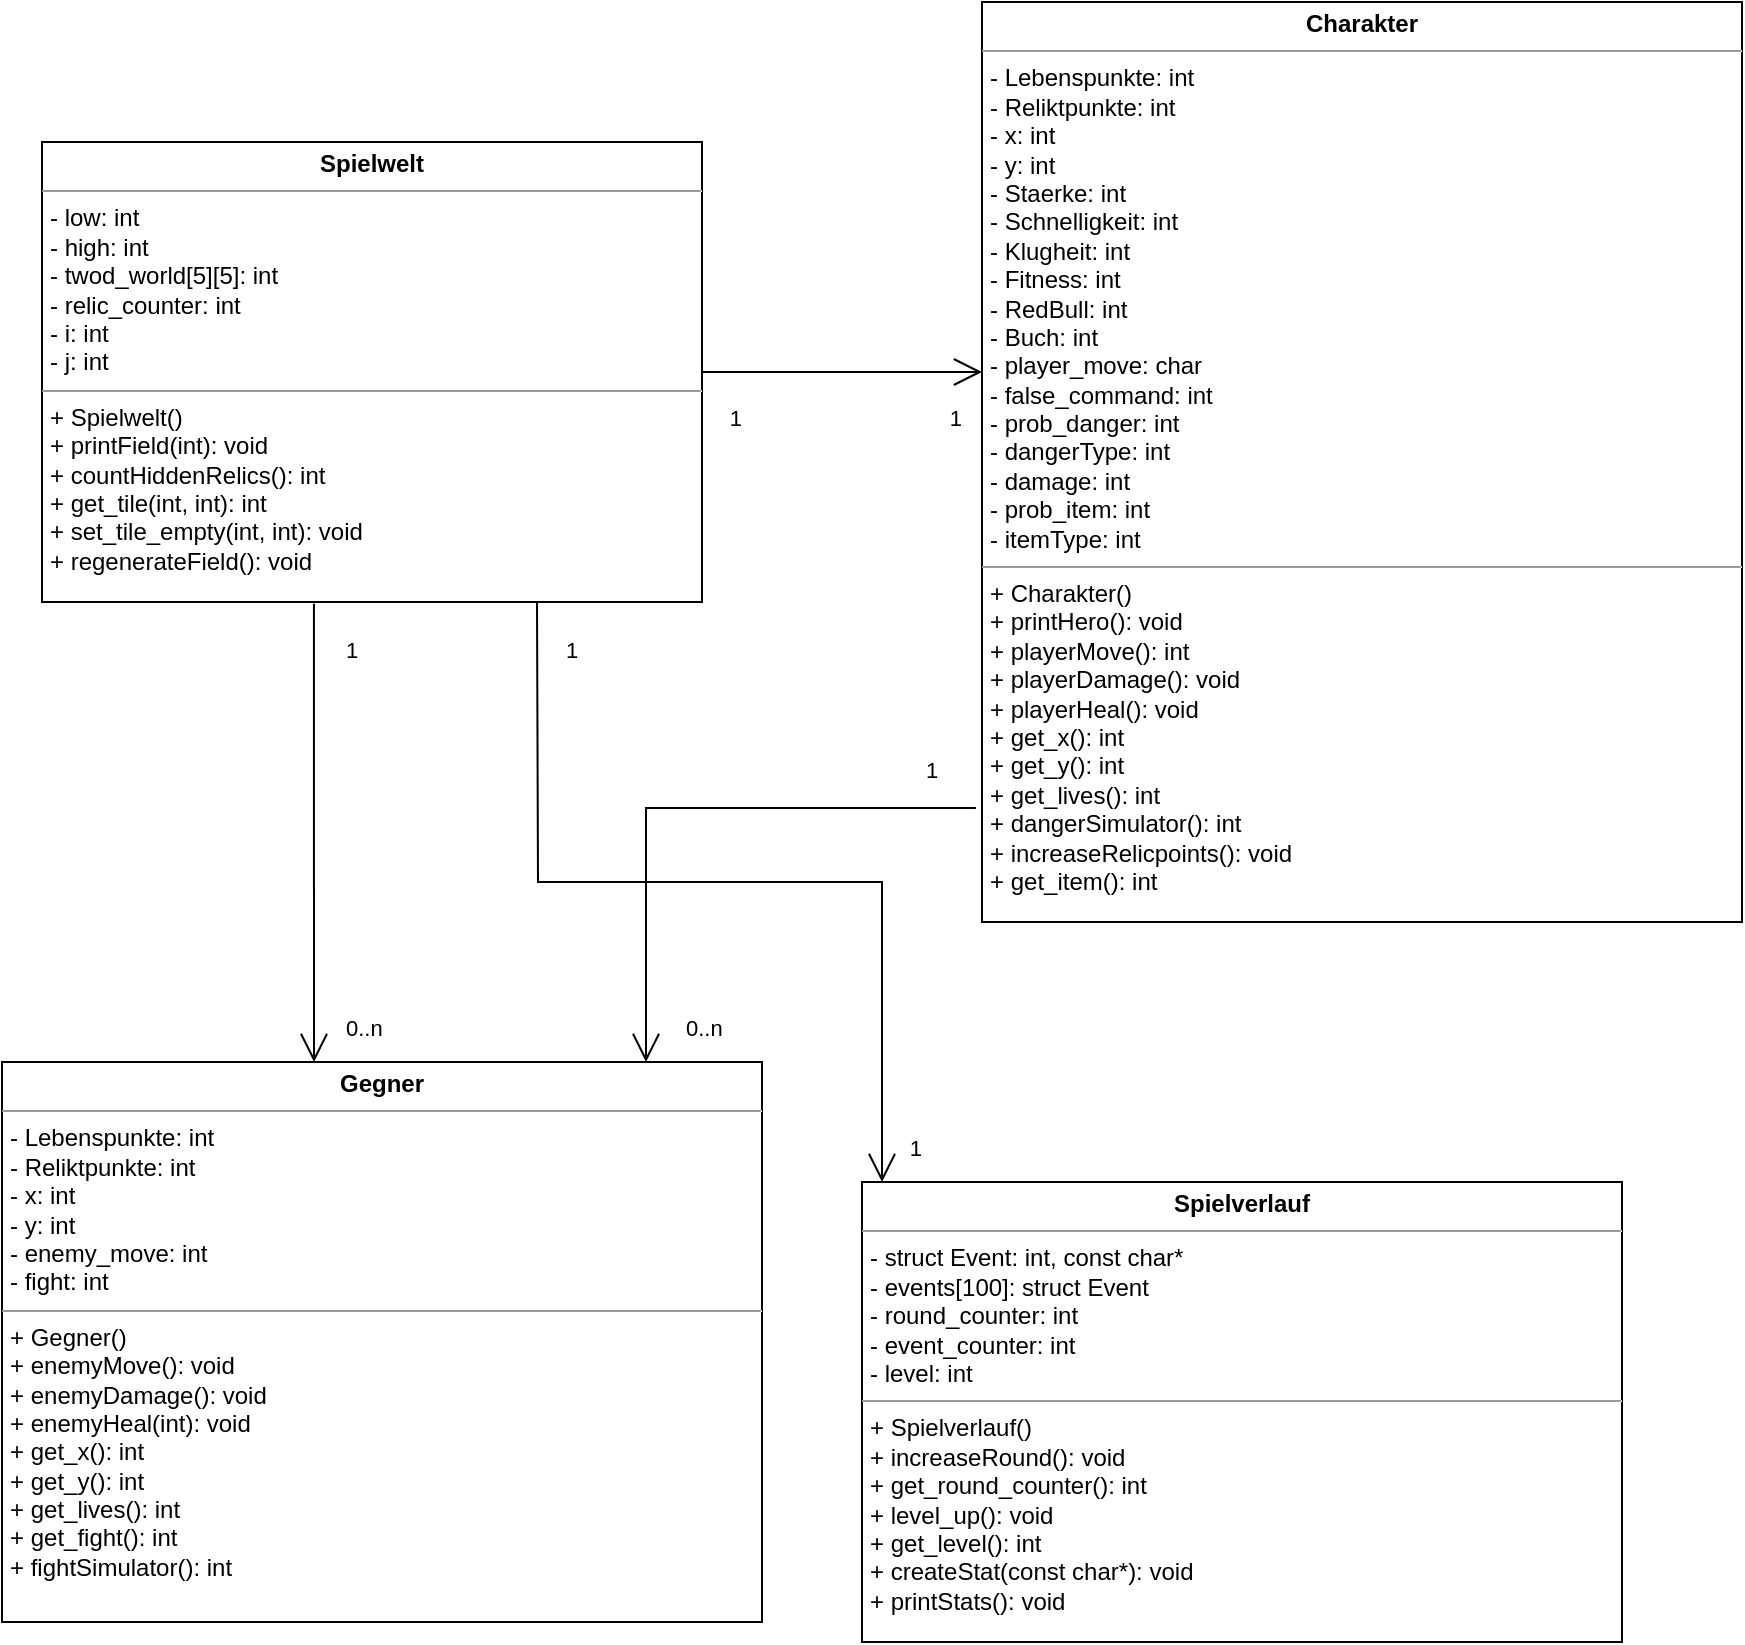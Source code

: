 <mxfile version="21.0.2" type="device"><diagram name="Page-1" id="Aq4EiFDuj4uxtLTGmS7d"><mxGraphModel dx="1730" dy="484" grid="1" gridSize="10" guides="1" tooltips="1" connect="1" arrows="1" fold="1" page="1" pageScale="1" pageWidth="850" pageHeight="1100" math="0" shadow="0"><root><mxCell id="0"/><mxCell id="1" parent="0"/><mxCell id="oY6zgtPuibT3_hg0-SEa-9" value="&lt;p style=&quot;margin:0px;margin-top:4px;text-align:center;&quot;&gt;&lt;b&gt;Spielwelt&lt;/b&gt;&lt;br&gt;&lt;/p&gt;&lt;hr size=&quot;1&quot;&gt;&lt;p style=&quot;margin:0px;margin-left:4px;&quot;&gt;- low: int&lt;br&gt;- high: int&lt;/p&gt;&lt;p style=&quot;margin:0px;margin-left:4px;&quot;&gt;- twod_world[5][5]: int&lt;br&gt;&lt;/p&gt;&lt;p style=&quot;margin:0px;margin-left:4px;&quot;&gt;- relic_counter: int&lt;br&gt;&lt;/p&gt;&lt;p style=&quot;margin:0px;margin-left:4px;&quot;&gt;- i: int&lt;br&gt;&lt;/p&gt;&lt;p style=&quot;margin:0px;margin-left:4px;&quot;&gt;- j: int&lt;/p&gt;&lt;hr size=&quot;1&quot;&gt;&lt;p style=&quot;margin:0px;margin-left:4px;&quot;&gt;+ Spielwelt()&lt;br&gt;+ printField(int): void&lt;/p&gt;&lt;p style=&quot;margin:0px;margin-left:4px;&quot;&gt;+&amp;nbsp;countHiddenRelics(): int&lt;/p&gt;&lt;p style=&quot;margin:0px;margin-left:4px;&quot;&gt;+&amp;nbsp;get_tile(int, int): int&amp;nbsp;&lt;/p&gt;&lt;p style=&quot;margin:0px;margin-left:4px;&quot;&gt;+&amp;nbsp;set_tile_empty(int, int): void&lt;/p&gt;&lt;p style=&quot;margin:0px;margin-left:4px;&quot;&gt;+&amp;nbsp;regenerateField(): void&lt;/p&gt;" style="verticalAlign=top;align=left;overflow=fill;fontSize=12;fontFamily=Helvetica;html=1;" parent="1" vertex="1"><mxGeometry x="10" y="90" width="330" height="230" as="geometry"/></mxCell><mxCell id="oY6zgtPuibT3_hg0-SEa-10" value="&lt;p style=&quot;margin:0px;margin-top:4px;text-align:center;&quot;&gt;&lt;b&gt;Charakter&lt;/b&gt;&lt;/p&gt;&lt;hr size=&quot;1&quot;&gt;&lt;p style=&quot;margin:0px;margin-left:4px;&quot;&gt;- Lebenspunkte: int&lt;br&gt;- Reliktpunkte: int&lt;/p&gt;&lt;p style=&quot;margin:0px;margin-left:4px;&quot;&gt;- x: int&lt;br&gt;&lt;/p&gt;&lt;p style=&quot;margin:0px;margin-left:4px;&quot;&gt;- y: int&lt;br&gt;&lt;/p&gt;&lt;p style=&quot;margin:0px;margin-left:4px;&quot;&gt;-&amp;nbsp;Staerke: int&lt;/p&gt;&lt;p style=&quot;margin:0px;margin-left:4px;&quot;&gt;-&amp;nbsp;Schnelligkeit: int&lt;/p&gt;&lt;p style=&quot;margin:0px;margin-left:4px;&quot;&gt;-&amp;nbsp;Klugheit: int&lt;/p&gt;&lt;p style=&quot;margin:0px;margin-left:4px;&quot;&gt;- Fitness: int&lt;/p&gt;&lt;p style=&quot;margin:0px;margin-left:4px;&quot;&gt;- RedBull: int&lt;/p&gt;&lt;p style=&quot;margin:0px;margin-left:4px;&quot;&gt;- Buch: int&lt;/p&gt;&lt;p style=&quot;margin:0px;margin-left:4px;&quot;&gt;- player_move: char&lt;br&gt;&lt;/p&gt;&lt;p style=&quot;margin:0px;margin-left:4px;&quot;&gt;- false_command: int&lt;/p&gt;&lt;p style=&quot;margin:0px;margin-left:4px;&quot;&gt;-&amp;nbsp;prob_danger: int&lt;/p&gt;&lt;p style=&quot;margin:0px;margin-left:4px;&quot;&gt;-&amp;nbsp;dangerType: int&lt;/p&gt;&lt;p style=&quot;margin:0px;margin-left:4px;&quot;&gt;- damage: int&lt;/p&gt;&lt;p style=&quot;margin:0px;margin-left:4px;&quot;&gt;- prob_item: int&lt;/p&gt;&lt;p style=&quot;margin:0px;margin-left:4px;&quot;&gt;- itemType: int&lt;/p&gt;&lt;hr size=&quot;1&quot;&gt;&lt;p style=&quot;margin:0px;margin-left:4px;&quot;&gt;+ Charakter()&lt;br&gt;+ printHero(): void&lt;/p&gt;&lt;p style=&quot;margin:0px;margin-left:4px;&quot;&gt;+&amp;nbsp;playerMove(): int&lt;/p&gt;&lt;p style=&quot;margin:0px;margin-left:4px;&quot;&gt;+&amp;nbsp;playerDamage(): void&lt;/p&gt;&lt;p style=&quot;margin:0px;margin-left:4px;&quot;&gt;+&amp;nbsp;playerHeal(): void&lt;/p&gt;&lt;p style=&quot;margin:0px;margin-left:4px;&quot;&gt;+ get_x(): int&lt;/p&gt;&lt;p style=&quot;margin:0px;margin-left:4px;&quot;&gt;+&amp;nbsp;get_y(): int&lt;/p&gt;&lt;p style=&quot;margin:0px;margin-left:4px;&quot;&gt;+&amp;nbsp;get_lives(): int&lt;/p&gt;&lt;p style=&quot;margin:0px;margin-left:4px;&quot;&gt;+&amp;nbsp;dangerSimulator(): int&lt;/p&gt;&lt;p style=&quot;margin:0px;margin-left:4px;&quot;&gt;+&amp;nbsp;increaseRelicpoints(): void&lt;/p&gt;&lt;p style=&quot;margin:0px;margin-left:4px;&quot;&gt;+&amp;nbsp;get_item(): int&lt;/p&gt;" style="verticalAlign=top;align=left;overflow=fill;fontSize=12;fontFamily=Helvetica;html=1;" parent="1" vertex="1"><mxGeometry x="480" y="20" width="380" height="460" as="geometry"/></mxCell><mxCell id="oY6zgtPuibT3_hg0-SEa-11" value="&lt;p style=&quot;margin:0px;margin-top:4px;text-align:center;&quot;&gt;&lt;b&gt;Gegner&lt;/b&gt;&lt;/p&gt;&lt;hr size=&quot;1&quot;&gt;&lt;p style=&quot;margin:0px;margin-left:4px;&quot;&gt;- Lebenspunkte: int&lt;br&gt;- Reliktpunkte: int&lt;/p&gt;&lt;p style=&quot;margin:0px;margin-left:4px;&quot;&gt;- x: int&lt;br&gt;&lt;/p&gt;&lt;p style=&quot;margin:0px;margin-left:4px;&quot;&gt;- y: int&lt;br&gt;&lt;/p&gt;&lt;p style=&quot;margin:0px;margin-left:4px;&quot;&gt;- enemy_move: int&lt;br&gt;&lt;/p&gt;&lt;p style=&quot;margin:0px;margin-left:4px;&quot;&gt;- fight: int&lt;/p&gt;&lt;hr size=&quot;1&quot;&gt;&lt;p style=&quot;margin:0px;margin-left:4px;&quot;&gt;+ Gegner()&lt;br&gt;&lt;/p&gt;&lt;p style=&quot;margin:0px;margin-left:4px;&quot;&gt;+ enemyMove(): void&lt;/p&gt;&lt;p style=&quot;margin:0px;margin-left:4px;&quot;&gt;+ enemyDamage(): void&lt;/p&gt;&lt;p style=&quot;margin:0px;margin-left:4px;&quot;&gt;+ enemyHeal(int): void&lt;/p&gt;&lt;p style=&quot;margin:0px;margin-left:4px;&quot;&gt;+ get_x(): int&lt;/p&gt;&lt;p style=&quot;margin:0px;margin-left:4px;&quot;&gt;+&amp;nbsp;get_y(): int&lt;/p&gt;&lt;p style=&quot;margin:0px;margin-left:4px;&quot;&gt;+&amp;nbsp;get_lives(): int&lt;/p&gt;&lt;p style=&quot;margin:0px;margin-left:4px;&quot;&gt;+&amp;nbsp;get_fight(): int&lt;/p&gt;&lt;p style=&quot;margin:0px;margin-left:4px;&quot;&gt;+&amp;nbsp;fightSimulator(): int&lt;/p&gt;" style="verticalAlign=top;align=left;overflow=fill;fontSize=12;fontFamily=Helvetica;html=1;" parent="1" vertex="1"><mxGeometry x="-10" y="550" width="380" height="280" as="geometry"/></mxCell><mxCell id="oY6zgtPuibT3_hg0-SEa-12" value="&lt;p style=&quot;margin:0px;margin-top:4px;text-align:center;&quot;&gt;&lt;b&gt;Spielverlauf&lt;/b&gt;&lt;/p&gt;&lt;hr size=&quot;1&quot;&gt;&lt;p style=&quot;margin:0px;margin-left:4px;&quot;&gt;- struct Event: int, const char*&lt;br&gt;- events[100]:&amp;nbsp;struct Event&lt;/p&gt;&lt;p style=&quot;margin:0px;margin-left:4px;&quot;&gt;- round_counter: int&lt;br&gt;&lt;/p&gt;&lt;p style=&quot;margin:0px;margin-left:4px;&quot;&gt;- event_counter: int&lt;br&gt;&lt;/p&gt;&lt;p style=&quot;margin:0px;margin-left:4px;&quot;&gt;- level: int&lt;/p&gt;&lt;hr size=&quot;1&quot;&gt;&lt;p style=&quot;margin:0px;margin-left:4px;&quot;&gt;+ Spielverlauf()&lt;br&gt;&lt;/p&gt;&lt;p style=&quot;margin:0px;margin-left:4px;&quot;&gt;+ increaseRound(): void&lt;/p&gt;&lt;p style=&quot;margin:0px;margin-left:4px;&quot;&gt;+ get_round_counter(): int&lt;/p&gt;&lt;p style=&quot;margin:0px;margin-left:4px;&quot;&gt;+ level_up(): void&lt;/p&gt;&lt;p style=&quot;margin:0px;margin-left:4px;&quot;&gt;+ get_level(): int&lt;/p&gt;&lt;p style=&quot;margin:0px;margin-left:4px;&quot;&gt;+&amp;nbsp;createStat(const char*): void&lt;/p&gt;&lt;p style=&quot;margin:0px;margin-left:4px;&quot;&gt;+&amp;nbsp;printStats(): void&lt;/p&gt;" style="verticalAlign=top;align=left;overflow=fill;fontSize=12;fontFamily=Helvetica;html=1;" parent="1" vertex="1"><mxGeometry x="420" y="610" width="380" height="230" as="geometry"/></mxCell><mxCell id="f0JcasQj8sgLY8jrm9qs-5" value="1" style="edgeLabel;resizable=0;html=1;align=right;verticalAlign=top;" connectable="0" vertex="1" parent="1"><mxGeometry x="390" y="214.92" as="geometry"><mxPoint x="-30" as="offset"/></mxGeometry></mxCell><mxCell id="f0JcasQj8sgLY8jrm9qs-20" style="edgeStyle=orthogonalEdgeStyle;rounded=0;orthogonalLoop=1;jettySize=auto;html=1;exitX=0;exitY=0.25;exitDx=0;exitDy=0;" edge="1" parent="1" source="f0JcasQj8sgLY8jrm9qs-9"><mxGeometry relative="1" as="geometry"><mxPoint x="160" y="340" as="targetPoint"/></mxGeometry></mxCell><mxCell id="f0JcasQj8sgLY8jrm9qs-9" value="&lt;span style=&quot;color: rgb(0, 0, 0); font-family: Helvetica; font-size: 11px; font-style: normal; font-variant-ligatures: normal; font-variant-caps: normal; font-weight: 400; letter-spacing: normal; orphans: 2; text-align: right; text-indent: 0px; text-transform: none; widows: 2; word-spacing: 0px; -webkit-text-stroke-width: 0px; background-color: rgb(255, 255, 255); text-decoration-thickness: initial; text-decoration-style: initial; text-decoration-color: initial; float: none; display: inline !important;&quot;&gt;1&lt;/span&gt;" style="text;whiteSpace=wrap;html=1;" vertex="1" parent="1"><mxGeometry x="160" y="330" width="40" height="40" as="geometry"/></mxCell><mxCell id="f0JcasQj8sgLY8jrm9qs-16" value="&lt;span style=&quot;color: rgb(0, 0, 0); font-family: Helvetica; font-size: 11px; font-style: normal; font-variant-ligatures: normal; font-variant-caps: normal; font-weight: 400; letter-spacing: normal; orphans: 2; text-align: right; text-indent: 0px; text-transform: none; widows: 2; word-spacing: 0px; -webkit-text-stroke-width: 0px; background-color: rgb(255, 255, 255); text-decoration-thickness: initial; text-decoration-style: initial; text-decoration-color: initial; float: none; display: inline !important;&quot;&gt;1&lt;/span&gt;" style="text;whiteSpace=wrap;html=1;" vertex="1" parent="1"><mxGeometry x="450" y="390" width="40" height="40" as="geometry"/></mxCell><mxCell id="f0JcasQj8sgLY8jrm9qs-17" value="0..n" style="edgeLabel;resizable=0;html=1;align=left;verticalAlign=top;" connectable="0" vertex="1" parent="1"><mxGeometry x="330" y="520" as="geometry"/></mxCell><mxCell id="f0JcasQj8sgLY8jrm9qs-18" value="" style="endArrow=open;endFill=1;endSize=12;html=1;rounded=0;exitX=0.412;exitY=1.004;exitDx=0;exitDy=0;exitPerimeter=0;" edge="1" parent="1" source="oY6zgtPuibT3_hg0-SEa-9"><mxGeometry width="160" relative="1" as="geometry"><mxPoint x="40" y="470" as="sourcePoint"/><mxPoint x="146" y="550" as="targetPoint"/></mxGeometry></mxCell><mxCell id="f0JcasQj8sgLY8jrm9qs-19" value="0..n" style="edgeLabel;resizable=0;html=1;align=left;verticalAlign=top;" connectable="0" vertex="1" parent="1"><mxGeometry x="160" y="520" as="geometry"/></mxCell><mxCell id="f0JcasQj8sgLY8jrm9qs-22" value="1" style="edgeLabel;resizable=0;html=1;align=right;verticalAlign=top;" connectable="0" vertex="1" parent="1"><mxGeometry x="450" y="580.0" as="geometry"/></mxCell><mxCell id="f0JcasQj8sgLY8jrm9qs-23" value="" style="endArrow=open;endFill=1;endSize=12;html=1;rounded=0;exitX=0.75;exitY=1;exitDx=0;exitDy=0;" edge="1" parent="1" source="oY6zgtPuibT3_hg0-SEa-9"><mxGeometry width="160" relative="1" as="geometry"><mxPoint x="180" y="410" as="sourcePoint"/><mxPoint x="430" y="610" as="targetPoint"/><Array as="points"><mxPoint x="258" y="460"/><mxPoint x="430" y="460"/></Array></mxGeometry></mxCell><mxCell id="f0JcasQj8sgLY8jrm9qs-24" value="" style="endArrow=open;endFill=1;endSize=12;html=1;rounded=0;exitX=-0.008;exitY=0.876;exitDx=0;exitDy=0;exitPerimeter=0;" edge="1" parent="1" source="oY6zgtPuibT3_hg0-SEa-10"><mxGeometry width="160" relative="1" as="geometry"><mxPoint x="310" y="430" as="sourcePoint"/><mxPoint x="312" y="550" as="targetPoint"/><Array as="points"><mxPoint x="312" y="423"/></Array></mxGeometry></mxCell><mxCell id="f0JcasQj8sgLY8jrm9qs-25" value="" style="endArrow=open;endFill=1;endSize=12;html=1;rounded=0;exitX=1;exitY=0.5;exitDx=0;exitDy=0;" edge="1" parent="1" source="oY6zgtPuibT3_hg0-SEa-9"><mxGeometry width="160" relative="1" as="geometry"><mxPoint x="370" y="240" as="sourcePoint"/><mxPoint x="480" y="205" as="targetPoint"/></mxGeometry></mxCell><mxCell id="f0JcasQj8sgLY8jrm9qs-26" value="1" style="edgeLabel;resizable=0;html=1;align=right;verticalAlign=top;" connectable="0" vertex="1" parent="1"><mxGeometry x="470.0" y="214.92" as="geometry"/></mxCell><mxCell id="f0JcasQj8sgLY8jrm9qs-27" value="&lt;span style=&quot;color: rgb(0, 0, 0); font-family: Helvetica; font-size: 11px; font-style: normal; font-variant-ligatures: normal; font-variant-caps: normal; font-weight: 400; letter-spacing: normal; orphans: 2; text-align: right; text-indent: 0px; text-transform: none; widows: 2; word-spacing: 0px; -webkit-text-stroke-width: 0px; background-color: rgb(255, 255, 255); text-decoration-thickness: initial; text-decoration-style: initial; text-decoration-color: initial; float: none; display: inline !important;&quot;&gt;1&lt;/span&gt;" style="text;whiteSpace=wrap;html=1;" vertex="1" parent="1"><mxGeometry x="270" y="330" width="30" height="40" as="geometry"/></mxCell></root></mxGraphModel></diagram></mxfile>